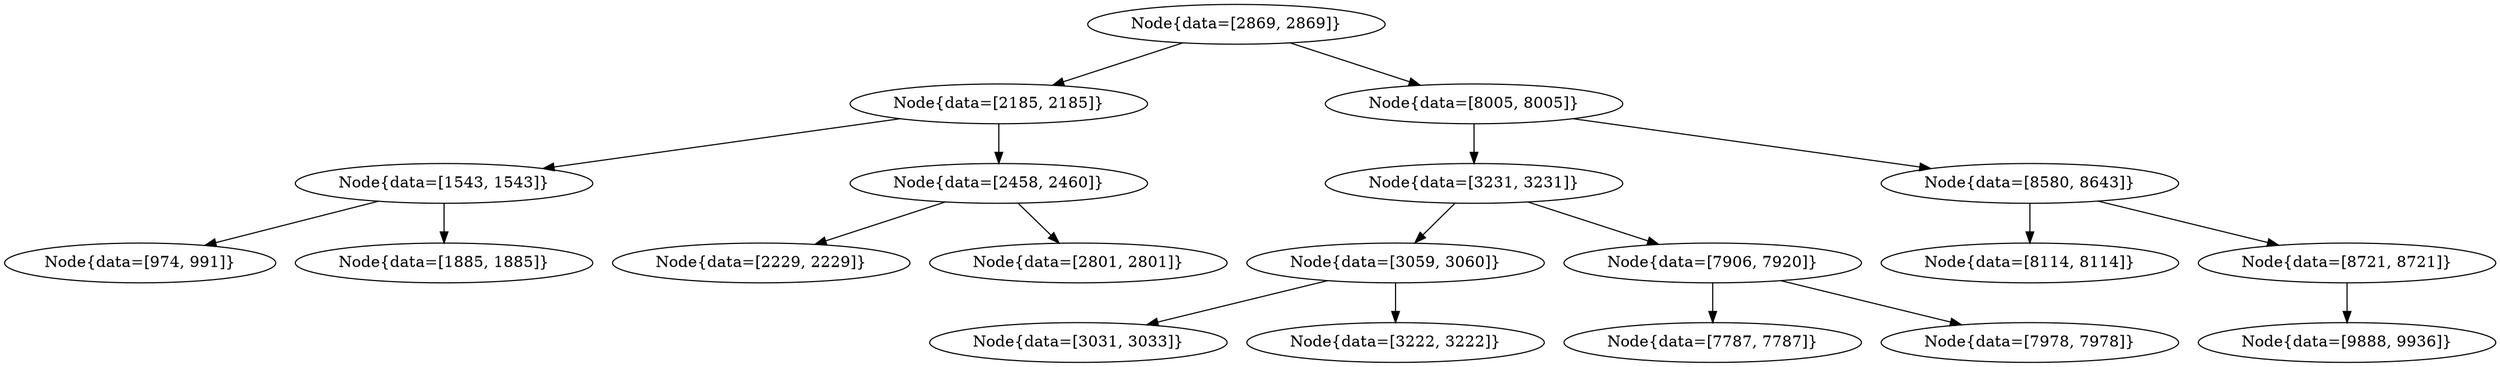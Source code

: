 digraph G{
1275035040 [label="Node{data=[2869, 2869]}"]
1275035040 -> 1058876963
1058876963 [label="Node{data=[2185, 2185]}"]
1058876963 -> 1399701152
1399701152 [label="Node{data=[1543, 1543]}"]
1399701152 -> 1204296383
1204296383 [label="Node{data=[974, 991]}"]
1399701152 -> 2003463579
2003463579 [label="Node{data=[1885, 1885]}"]
1058876963 -> 567294307
567294307 [label="Node{data=[2458, 2460]}"]
567294307 -> 527829831
527829831 [label="Node{data=[2229, 2229]}"]
567294307 -> 418179060
418179060 [label="Node{data=[2801, 2801]}"]
1275035040 -> 1020155847
1020155847 [label="Node{data=[8005, 8005]}"]
1020155847 -> 485845532
485845532 [label="Node{data=[3231, 3231]}"]
485845532 -> 871790326
871790326 [label="Node{data=[3059, 3060]}"]
871790326 -> 1281025083
1281025083 [label="Node{data=[3031, 3033]}"]
871790326 -> 40170008
40170008 [label="Node{data=[3222, 3222]}"]
485845532 -> 896982466
896982466 [label="Node{data=[7906, 7920]}"]
896982466 -> 901205084
901205084 [label="Node{data=[7787, 7787]}"]
896982466 -> 777457133
777457133 [label="Node{data=[7978, 7978]}"]
1020155847 -> 193388045
193388045 [label="Node{data=[8580, 8643]}"]
193388045 -> 136157810
136157810 [label="Node{data=[8114, 8114]}"]
193388045 -> 122155649
122155649 [label="Node{data=[8721, 8721]}"]
122155649 -> 292138977
292138977 [label="Node{data=[9888, 9936]}"]
}